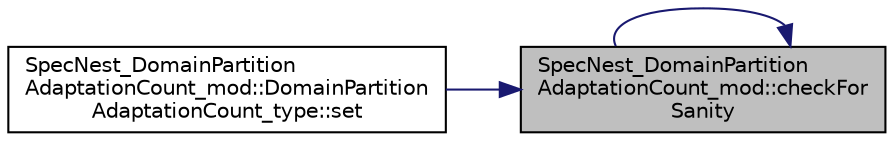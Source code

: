 digraph "SpecNest_DomainPartitionAdaptationCount_mod::checkForSanity"
{
 // LATEX_PDF_SIZE
  edge [fontname="Helvetica",fontsize="10",labelfontname="Helvetica",labelfontsize="10"];
  node [fontname="Helvetica",fontsize="10",shape=record];
  rankdir="RL";
  Node1 [label="SpecNest_DomainPartition\lAdaptationCount_mod::checkFor\lSanity",height=0.2,width=0.4,color="black", fillcolor="grey75", style="filled", fontcolor="black",tooltip=" "];
  Node1 -> Node1 [dir="back",color="midnightblue",fontsize="10",style="solid"];
  Node1 -> Node2 [dir="back",color="midnightblue",fontsize="10",style="solid"];
  Node2 [label="SpecNest_DomainPartition\lAdaptationCount_mod::DomainPartition\lAdaptationCount_type::set",height=0.2,width=0.4,color="black", fillcolor="white", style="filled",URL="$structSpecNest__DomainPartitionAdaptationCount__mod_1_1DomainPartitionAdaptationCount__type.html#ac08ca9568bc5cf0cb97f3db74733f749",tooltip=" "];
}
